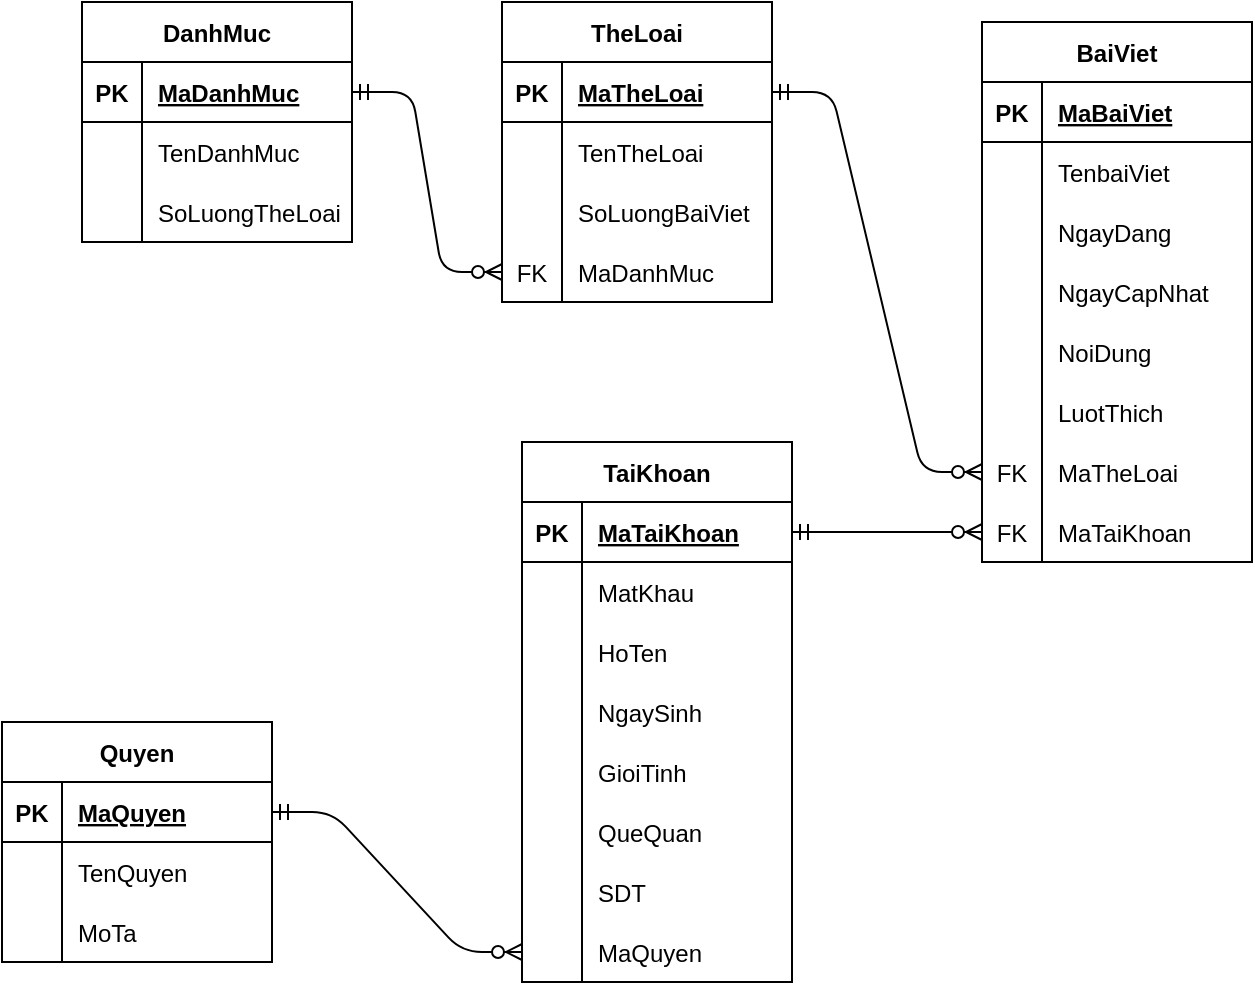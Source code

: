 <mxfile version="13.9.9" type="device"><diagram id="PYRPs8L_-Q9jTA08Tob5" name="Page-1"><mxGraphModel dx="1278" dy="616" grid="1" gridSize="10" guides="1" tooltips="1" connect="1" arrows="1" fold="1" page="1" pageScale="1" pageWidth="850" pageHeight="1100" math="0" shadow="0"><root><mxCell id="0"/><mxCell id="1" parent="0"/><mxCell id="t483EoteGduFBS99S747-1" value="DanhMuc" style="shape=table;startSize=30;container=1;collapsible=1;childLayout=tableLayout;fixedRows=1;rowLines=0;fontStyle=1;align=center;resizeLast=1;" vertex="1" parent="1"><mxGeometry x="70" y="70" width="135" height="120" as="geometry"/></mxCell><mxCell id="t483EoteGduFBS99S747-2" value="" style="shape=partialRectangle;collapsible=0;dropTarget=0;pointerEvents=0;fillColor=none;top=0;left=0;bottom=1;right=0;points=[[0,0.5],[1,0.5]];portConstraint=eastwest;" vertex="1" parent="t483EoteGduFBS99S747-1"><mxGeometry y="30" width="135" height="30" as="geometry"/></mxCell><mxCell id="t483EoteGduFBS99S747-3" value="PK" style="shape=partialRectangle;connectable=0;fillColor=none;top=0;left=0;bottom=0;right=0;fontStyle=1;overflow=hidden;" vertex="1" parent="t483EoteGduFBS99S747-2"><mxGeometry width="30" height="30" as="geometry"/></mxCell><mxCell id="t483EoteGduFBS99S747-4" value="MaDanhMuc" style="shape=partialRectangle;connectable=0;fillColor=none;top=0;left=0;bottom=0;right=0;align=left;spacingLeft=6;fontStyle=5;overflow=hidden;" vertex="1" parent="t483EoteGduFBS99S747-2"><mxGeometry x="30" width="105" height="30" as="geometry"/></mxCell><mxCell id="t483EoteGduFBS99S747-5" value="" style="shape=partialRectangle;collapsible=0;dropTarget=0;pointerEvents=0;fillColor=none;top=0;left=0;bottom=0;right=0;points=[[0,0.5],[1,0.5]];portConstraint=eastwest;" vertex="1" parent="t483EoteGduFBS99S747-1"><mxGeometry y="60" width="135" height="30" as="geometry"/></mxCell><mxCell id="t483EoteGduFBS99S747-6" value="" style="shape=partialRectangle;connectable=0;fillColor=none;top=0;left=0;bottom=0;right=0;editable=1;overflow=hidden;" vertex="1" parent="t483EoteGduFBS99S747-5"><mxGeometry width="30" height="30" as="geometry"/></mxCell><mxCell id="t483EoteGduFBS99S747-7" value="TenDanhMuc" style="shape=partialRectangle;connectable=0;fillColor=none;top=0;left=0;bottom=0;right=0;align=left;spacingLeft=6;overflow=hidden;" vertex="1" parent="t483EoteGduFBS99S747-5"><mxGeometry x="30" width="105" height="30" as="geometry"/></mxCell><mxCell id="t483EoteGduFBS99S747-8" value="" style="shape=partialRectangle;collapsible=0;dropTarget=0;pointerEvents=0;fillColor=none;top=0;left=0;bottom=0;right=0;points=[[0,0.5],[1,0.5]];portConstraint=eastwest;" vertex="1" parent="t483EoteGduFBS99S747-1"><mxGeometry y="90" width="135" height="30" as="geometry"/></mxCell><mxCell id="t483EoteGduFBS99S747-9" value="" style="shape=partialRectangle;connectable=0;fillColor=none;top=0;left=0;bottom=0;right=0;editable=1;overflow=hidden;" vertex="1" parent="t483EoteGduFBS99S747-8"><mxGeometry width="30" height="30" as="geometry"/></mxCell><mxCell id="t483EoteGduFBS99S747-10" value="SoLuongTheLoai" style="shape=partialRectangle;connectable=0;fillColor=none;top=0;left=0;bottom=0;right=0;align=left;spacingLeft=6;overflow=hidden;" vertex="1" parent="t483EoteGduFBS99S747-8"><mxGeometry x="30" width="105" height="30" as="geometry"/></mxCell><mxCell id="t483EoteGduFBS99S747-14" value="TheLoai" style="shape=table;startSize=30;container=1;collapsible=1;childLayout=tableLayout;fixedRows=1;rowLines=0;fontStyle=1;align=center;resizeLast=1;" vertex="1" parent="1"><mxGeometry x="280" y="70" width="135" height="150" as="geometry"/></mxCell><mxCell id="t483EoteGduFBS99S747-15" value="" style="shape=partialRectangle;collapsible=0;dropTarget=0;pointerEvents=0;fillColor=none;top=0;left=0;bottom=1;right=0;points=[[0,0.5],[1,0.5]];portConstraint=eastwest;" vertex="1" parent="t483EoteGduFBS99S747-14"><mxGeometry y="30" width="135" height="30" as="geometry"/></mxCell><mxCell id="t483EoteGduFBS99S747-16" value="PK" style="shape=partialRectangle;connectable=0;fillColor=none;top=0;left=0;bottom=0;right=0;fontStyle=1;overflow=hidden;" vertex="1" parent="t483EoteGduFBS99S747-15"><mxGeometry width="30" height="30" as="geometry"/></mxCell><mxCell id="t483EoteGduFBS99S747-17" value="MaTheLoai" style="shape=partialRectangle;connectable=0;fillColor=none;top=0;left=0;bottom=0;right=0;align=left;spacingLeft=6;fontStyle=5;overflow=hidden;" vertex="1" parent="t483EoteGduFBS99S747-15"><mxGeometry x="30" width="105" height="30" as="geometry"/></mxCell><mxCell id="t483EoteGduFBS99S747-18" value="" style="shape=partialRectangle;collapsible=0;dropTarget=0;pointerEvents=0;fillColor=none;top=0;left=0;bottom=0;right=0;points=[[0,0.5],[1,0.5]];portConstraint=eastwest;" vertex="1" parent="t483EoteGduFBS99S747-14"><mxGeometry y="60" width="135" height="30" as="geometry"/></mxCell><mxCell id="t483EoteGduFBS99S747-19" value="" style="shape=partialRectangle;connectable=0;fillColor=none;top=0;left=0;bottom=0;right=0;editable=1;overflow=hidden;" vertex="1" parent="t483EoteGduFBS99S747-18"><mxGeometry width="30" height="30" as="geometry"/></mxCell><mxCell id="t483EoteGduFBS99S747-20" value="TenTheLoai" style="shape=partialRectangle;connectable=0;fillColor=none;top=0;left=0;bottom=0;right=0;align=left;spacingLeft=6;overflow=hidden;" vertex="1" parent="t483EoteGduFBS99S747-18"><mxGeometry x="30" width="105" height="30" as="geometry"/></mxCell><mxCell id="t483EoteGduFBS99S747-21" value="" style="shape=partialRectangle;collapsible=0;dropTarget=0;pointerEvents=0;fillColor=none;top=0;left=0;bottom=0;right=0;points=[[0,0.5],[1,0.5]];portConstraint=eastwest;" vertex="1" parent="t483EoteGduFBS99S747-14"><mxGeometry y="90" width="135" height="30" as="geometry"/></mxCell><mxCell id="t483EoteGduFBS99S747-22" value="" style="shape=partialRectangle;connectable=0;fillColor=none;top=0;left=0;bottom=0;right=0;editable=1;overflow=hidden;" vertex="1" parent="t483EoteGduFBS99S747-21"><mxGeometry width="30" height="30" as="geometry"/></mxCell><mxCell id="t483EoteGduFBS99S747-23" value="SoLuongBaiViet" style="shape=partialRectangle;connectable=0;fillColor=none;top=0;left=0;bottom=0;right=0;align=left;spacingLeft=6;overflow=hidden;" vertex="1" parent="t483EoteGduFBS99S747-21"><mxGeometry x="30" width="105" height="30" as="geometry"/></mxCell><mxCell id="t483EoteGduFBS99S747-24" value="" style="shape=partialRectangle;collapsible=0;dropTarget=0;pointerEvents=0;fillColor=none;top=0;left=0;bottom=0;right=0;points=[[0,0.5],[1,0.5]];portConstraint=eastwest;" vertex="1" parent="t483EoteGduFBS99S747-14"><mxGeometry y="120" width="135" height="30" as="geometry"/></mxCell><mxCell id="t483EoteGduFBS99S747-25" value="FK" style="shape=partialRectangle;connectable=0;fillColor=none;top=0;left=0;bottom=0;right=0;editable=1;overflow=hidden;" vertex="1" parent="t483EoteGduFBS99S747-24"><mxGeometry width="30" height="30" as="geometry"/></mxCell><mxCell id="t483EoteGduFBS99S747-26" value="MaDanhMuc" style="shape=partialRectangle;connectable=0;fillColor=none;top=0;left=0;bottom=0;right=0;align=left;spacingLeft=6;overflow=hidden;" vertex="1" parent="t483EoteGduFBS99S747-24"><mxGeometry x="30" width="105" height="30" as="geometry"/></mxCell><mxCell id="t483EoteGduFBS99S747-27" value="BaiViet" style="shape=table;startSize=30;container=1;collapsible=1;childLayout=tableLayout;fixedRows=1;rowLines=0;fontStyle=1;align=center;resizeLast=1;" vertex="1" parent="1"><mxGeometry x="520" y="80" width="135" height="270" as="geometry"/></mxCell><mxCell id="t483EoteGduFBS99S747-28" value="" style="shape=partialRectangle;collapsible=0;dropTarget=0;pointerEvents=0;fillColor=none;top=0;left=0;bottom=1;right=0;points=[[0,0.5],[1,0.5]];portConstraint=eastwest;" vertex="1" parent="t483EoteGduFBS99S747-27"><mxGeometry y="30" width="135" height="30" as="geometry"/></mxCell><mxCell id="t483EoteGduFBS99S747-29" value="PK" style="shape=partialRectangle;connectable=0;fillColor=none;top=0;left=0;bottom=0;right=0;fontStyle=1;overflow=hidden;" vertex="1" parent="t483EoteGduFBS99S747-28"><mxGeometry width="30" height="30" as="geometry"/></mxCell><mxCell id="t483EoteGduFBS99S747-30" value="MaBaiViet" style="shape=partialRectangle;connectable=0;fillColor=none;top=0;left=0;bottom=0;right=0;align=left;spacingLeft=6;fontStyle=5;overflow=hidden;" vertex="1" parent="t483EoteGduFBS99S747-28"><mxGeometry x="30" width="105" height="30" as="geometry"/></mxCell><mxCell id="t483EoteGduFBS99S747-31" value="" style="shape=partialRectangle;collapsible=0;dropTarget=0;pointerEvents=0;fillColor=none;top=0;left=0;bottom=0;right=0;points=[[0,0.5],[1,0.5]];portConstraint=eastwest;" vertex="1" parent="t483EoteGduFBS99S747-27"><mxGeometry y="60" width="135" height="30" as="geometry"/></mxCell><mxCell id="t483EoteGduFBS99S747-32" value="" style="shape=partialRectangle;connectable=0;fillColor=none;top=0;left=0;bottom=0;right=0;editable=1;overflow=hidden;" vertex="1" parent="t483EoteGduFBS99S747-31"><mxGeometry width="30" height="30" as="geometry"/></mxCell><mxCell id="t483EoteGduFBS99S747-33" value="TenbaiViet" style="shape=partialRectangle;connectable=0;fillColor=none;top=0;left=0;bottom=0;right=0;align=left;spacingLeft=6;overflow=hidden;" vertex="1" parent="t483EoteGduFBS99S747-31"><mxGeometry x="30" width="105" height="30" as="geometry"/></mxCell><mxCell id="t483EoteGduFBS99S747-34" value="" style="shape=partialRectangle;collapsible=0;dropTarget=0;pointerEvents=0;fillColor=none;top=0;left=0;bottom=0;right=0;points=[[0,0.5],[1,0.5]];portConstraint=eastwest;" vertex="1" parent="t483EoteGduFBS99S747-27"><mxGeometry y="90" width="135" height="30" as="geometry"/></mxCell><mxCell id="t483EoteGduFBS99S747-35" value="" style="shape=partialRectangle;connectable=0;fillColor=none;top=0;left=0;bottom=0;right=0;editable=1;overflow=hidden;" vertex="1" parent="t483EoteGduFBS99S747-34"><mxGeometry width="30" height="30" as="geometry"/></mxCell><mxCell id="t483EoteGduFBS99S747-36" value="NgayDang" style="shape=partialRectangle;connectable=0;fillColor=none;top=0;left=0;bottom=0;right=0;align=left;spacingLeft=6;overflow=hidden;" vertex="1" parent="t483EoteGduFBS99S747-34"><mxGeometry x="30" width="105" height="30" as="geometry"/></mxCell><mxCell id="t483EoteGduFBS99S747-37" value="" style="shape=partialRectangle;collapsible=0;dropTarget=0;pointerEvents=0;fillColor=none;top=0;left=0;bottom=0;right=0;points=[[0,0.5],[1,0.5]];portConstraint=eastwest;" vertex="1" parent="t483EoteGduFBS99S747-27"><mxGeometry y="120" width="135" height="30" as="geometry"/></mxCell><mxCell id="t483EoteGduFBS99S747-38" value="" style="shape=partialRectangle;connectable=0;fillColor=none;top=0;left=0;bottom=0;right=0;editable=1;overflow=hidden;" vertex="1" parent="t483EoteGduFBS99S747-37"><mxGeometry width="30" height="30" as="geometry"/></mxCell><mxCell id="t483EoteGduFBS99S747-39" value="NgayCapNhat" style="shape=partialRectangle;connectable=0;fillColor=none;top=0;left=0;bottom=0;right=0;align=left;spacingLeft=6;overflow=hidden;" vertex="1" parent="t483EoteGduFBS99S747-37"><mxGeometry x="30" width="105" height="30" as="geometry"/></mxCell><mxCell id="t483EoteGduFBS99S747-40" value="" style="shape=partialRectangle;collapsible=0;dropTarget=0;pointerEvents=0;fillColor=none;top=0;left=0;bottom=0;right=0;points=[[0,0.5],[1,0.5]];portConstraint=eastwest;" vertex="1" parent="t483EoteGduFBS99S747-27"><mxGeometry y="150" width="135" height="30" as="geometry"/></mxCell><mxCell id="t483EoteGduFBS99S747-41" value="" style="shape=partialRectangle;connectable=0;fillColor=none;top=0;left=0;bottom=0;right=0;editable=1;overflow=hidden;" vertex="1" parent="t483EoteGduFBS99S747-40"><mxGeometry width="30" height="30" as="geometry"/></mxCell><mxCell id="t483EoteGduFBS99S747-42" value="NoiDung" style="shape=partialRectangle;connectable=0;fillColor=none;top=0;left=0;bottom=0;right=0;align=left;spacingLeft=6;overflow=hidden;" vertex="1" parent="t483EoteGduFBS99S747-40"><mxGeometry x="30" width="105" height="30" as="geometry"/></mxCell><mxCell id="t483EoteGduFBS99S747-43" value="" style="shape=partialRectangle;collapsible=0;dropTarget=0;pointerEvents=0;fillColor=none;top=0;left=0;bottom=0;right=0;points=[[0,0.5],[1,0.5]];portConstraint=eastwest;" vertex="1" parent="t483EoteGduFBS99S747-27"><mxGeometry y="180" width="135" height="30" as="geometry"/></mxCell><mxCell id="t483EoteGduFBS99S747-44" value="" style="shape=partialRectangle;connectable=0;fillColor=none;top=0;left=0;bottom=0;right=0;editable=1;overflow=hidden;" vertex="1" parent="t483EoteGduFBS99S747-43"><mxGeometry width="30" height="30" as="geometry"/></mxCell><mxCell id="t483EoteGduFBS99S747-45" value="LuotThich" style="shape=partialRectangle;connectable=0;fillColor=none;top=0;left=0;bottom=0;right=0;align=left;spacingLeft=6;overflow=hidden;" vertex="1" parent="t483EoteGduFBS99S747-43"><mxGeometry x="30" width="105" height="30" as="geometry"/></mxCell><mxCell id="t483EoteGduFBS99S747-52" value="" style="shape=partialRectangle;collapsible=0;dropTarget=0;pointerEvents=0;fillColor=none;top=0;left=0;bottom=0;right=0;points=[[0,0.5],[1,0.5]];portConstraint=eastwest;" vertex="1" parent="t483EoteGduFBS99S747-27"><mxGeometry y="210" width="135" height="30" as="geometry"/></mxCell><mxCell id="t483EoteGduFBS99S747-53" value="FK" style="shape=partialRectangle;connectable=0;fillColor=none;top=0;left=0;bottom=0;right=0;editable=1;overflow=hidden;" vertex="1" parent="t483EoteGduFBS99S747-52"><mxGeometry width="30" height="30" as="geometry"/></mxCell><mxCell id="t483EoteGduFBS99S747-54" value="MaTheLoai" style="shape=partialRectangle;connectable=0;fillColor=none;top=0;left=0;bottom=0;right=0;align=left;spacingLeft=6;overflow=hidden;" vertex="1" parent="t483EoteGduFBS99S747-52"><mxGeometry x="30" width="105" height="30" as="geometry"/></mxCell><mxCell id="t483EoteGduFBS99S747-93" value="" style="shape=partialRectangle;collapsible=0;dropTarget=0;pointerEvents=0;fillColor=none;top=0;left=0;bottom=0;right=0;points=[[0,0.5],[1,0.5]];portConstraint=eastwest;" vertex="1" parent="t483EoteGduFBS99S747-27"><mxGeometry y="240" width="135" height="30" as="geometry"/></mxCell><mxCell id="t483EoteGduFBS99S747-94" value="FK" style="shape=partialRectangle;connectable=0;fillColor=none;top=0;left=0;bottom=0;right=0;editable=1;overflow=hidden;" vertex="1" parent="t483EoteGduFBS99S747-93"><mxGeometry width="30" height="30" as="geometry"/></mxCell><mxCell id="t483EoteGduFBS99S747-95" value="MaTaiKhoan" style="shape=partialRectangle;connectable=0;fillColor=none;top=0;left=0;bottom=0;right=0;align=left;spacingLeft=6;overflow=hidden;" vertex="1" parent="t483EoteGduFBS99S747-93"><mxGeometry x="30" width="105" height="30" as="geometry"/></mxCell><mxCell id="t483EoteGduFBS99S747-55" value="" style="edgeStyle=entityRelationEdgeStyle;fontSize=12;html=1;endArrow=ERzeroToMany;startArrow=ERmandOne;exitX=1;exitY=0.5;exitDx=0;exitDy=0;" edge="1" parent="1" source="t483EoteGduFBS99S747-2" target="t483EoteGduFBS99S747-24"><mxGeometry width="100" height="100" relative="1" as="geometry"><mxPoint x="380" y="370" as="sourcePoint"/><mxPoint x="480" y="270" as="targetPoint"/></mxGeometry></mxCell><mxCell id="t483EoteGduFBS99S747-56" value="" style="edgeStyle=entityRelationEdgeStyle;fontSize=12;html=1;endArrow=ERzeroToMany;startArrow=ERmandOne;exitX=1;exitY=0.5;exitDx=0;exitDy=0;" edge="1" parent="1" source="t483EoteGduFBS99S747-15" target="t483EoteGduFBS99S747-52"><mxGeometry width="100" height="100" relative="1" as="geometry"><mxPoint x="215" y="125" as="sourcePoint"/><mxPoint x="290" y="215" as="targetPoint"/></mxGeometry></mxCell><mxCell id="t483EoteGduFBS99S747-57" value="TaiKhoan" style="shape=table;startSize=30;container=1;collapsible=1;childLayout=tableLayout;fixedRows=1;rowLines=0;fontStyle=1;align=center;resizeLast=1;" vertex="1" parent="1"><mxGeometry x="290" y="290" width="135" height="270" as="geometry"/></mxCell><mxCell id="t483EoteGduFBS99S747-58" value="" style="shape=partialRectangle;collapsible=0;dropTarget=0;pointerEvents=0;fillColor=none;top=0;left=0;bottom=1;right=0;points=[[0,0.5],[1,0.5]];portConstraint=eastwest;" vertex="1" parent="t483EoteGduFBS99S747-57"><mxGeometry y="30" width="135" height="30" as="geometry"/></mxCell><mxCell id="t483EoteGduFBS99S747-59" value="PK" style="shape=partialRectangle;connectable=0;fillColor=none;top=0;left=0;bottom=0;right=0;fontStyle=1;overflow=hidden;" vertex="1" parent="t483EoteGduFBS99S747-58"><mxGeometry width="30" height="30" as="geometry"/></mxCell><mxCell id="t483EoteGduFBS99S747-60" value="MaTaiKhoan" style="shape=partialRectangle;connectable=0;fillColor=none;top=0;left=0;bottom=0;right=0;align=left;spacingLeft=6;fontStyle=5;overflow=hidden;" vertex="1" parent="t483EoteGduFBS99S747-58"><mxGeometry x="30" width="105" height="30" as="geometry"/></mxCell><mxCell id="t483EoteGduFBS99S747-61" value="" style="shape=partialRectangle;collapsible=0;dropTarget=0;pointerEvents=0;fillColor=none;top=0;left=0;bottom=0;right=0;points=[[0,0.5],[1,0.5]];portConstraint=eastwest;" vertex="1" parent="t483EoteGduFBS99S747-57"><mxGeometry y="60" width="135" height="30" as="geometry"/></mxCell><mxCell id="t483EoteGduFBS99S747-62" value="" style="shape=partialRectangle;connectable=0;fillColor=none;top=0;left=0;bottom=0;right=0;editable=1;overflow=hidden;" vertex="1" parent="t483EoteGduFBS99S747-61"><mxGeometry width="30" height="30" as="geometry"/></mxCell><mxCell id="t483EoteGduFBS99S747-63" value="MatKhau" style="shape=partialRectangle;connectable=0;fillColor=none;top=0;left=0;bottom=0;right=0;align=left;spacingLeft=6;overflow=hidden;" vertex="1" parent="t483EoteGduFBS99S747-61"><mxGeometry x="30" width="105" height="30" as="geometry"/></mxCell><mxCell id="t483EoteGduFBS99S747-64" value="" style="shape=partialRectangle;collapsible=0;dropTarget=0;pointerEvents=0;fillColor=none;top=0;left=0;bottom=0;right=0;points=[[0,0.5],[1,0.5]];portConstraint=eastwest;" vertex="1" parent="t483EoteGduFBS99S747-57"><mxGeometry y="90" width="135" height="30" as="geometry"/></mxCell><mxCell id="t483EoteGduFBS99S747-65" value="" style="shape=partialRectangle;connectable=0;fillColor=none;top=0;left=0;bottom=0;right=0;editable=1;overflow=hidden;" vertex="1" parent="t483EoteGduFBS99S747-64"><mxGeometry width="30" height="30" as="geometry"/></mxCell><mxCell id="t483EoteGduFBS99S747-66" value="HoTen" style="shape=partialRectangle;connectable=0;fillColor=none;top=0;left=0;bottom=0;right=0;align=left;spacingLeft=6;overflow=hidden;" vertex="1" parent="t483EoteGduFBS99S747-64"><mxGeometry x="30" width="105" height="30" as="geometry"/></mxCell><mxCell id="t483EoteGduFBS99S747-67" value="" style="shape=partialRectangle;collapsible=0;dropTarget=0;pointerEvents=0;fillColor=none;top=0;left=0;bottom=0;right=0;points=[[0,0.5],[1,0.5]];portConstraint=eastwest;" vertex="1" parent="t483EoteGduFBS99S747-57"><mxGeometry y="120" width="135" height="30" as="geometry"/></mxCell><mxCell id="t483EoteGduFBS99S747-68" value="" style="shape=partialRectangle;connectable=0;fillColor=none;top=0;left=0;bottom=0;right=0;editable=1;overflow=hidden;" vertex="1" parent="t483EoteGduFBS99S747-67"><mxGeometry width="30" height="30" as="geometry"/></mxCell><mxCell id="t483EoteGduFBS99S747-69" value="NgaySinh" style="shape=partialRectangle;connectable=0;fillColor=none;top=0;left=0;bottom=0;right=0;align=left;spacingLeft=6;overflow=hidden;" vertex="1" parent="t483EoteGduFBS99S747-67"><mxGeometry x="30" width="105" height="30" as="geometry"/></mxCell><mxCell id="t483EoteGduFBS99S747-70" value="" style="shape=partialRectangle;collapsible=0;dropTarget=0;pointerEvents=0;fillColor=none;top=0;left=0;bottom=0;right=0;points=[[0,0.5],[1,0.5]];portConstraint=eastwest;" vertex="1" parent="t483EoteGduFBS99S747-57"><mxGeometry y="150" width="135" height="30" as="geometry"/></mxCell><mxCell id="t483EoteGduFBS99S747-71" value="" style="shape=partialRectangle;connectable=0;fillColor=none;top=0;left=0;bottom=0;right=0;editable=1;overflow=hidden;" vertex="1" parent="t483EoteGduFBS99S747-70"><mxGeometry width="30" height="30" as="geometry"/></mxCell><mxCell id="t483EoteGduFBS99S747-72" value="GioiTinh" style="shape=partialRectangle;connectable=0;fillColor=none;top=0;left=0;bottom=0;right=0;align=left;spacingLeft=6;overflow=hidden;" vertex="1" parent="t483EoteGduFBS99S747-70"><mxGeometry x="30" width="105" height="30" as="geometry"/></mxCell><mxCell id="t483EoteGduFBS99S747-73" value="" style="shape=partialRectangle;collapsible=0;dropTarget=0;pointerEvents=0;fillColor=none;top=0;left=0;bottom=0;right=0;points=[[0,0.5],[1,0.5]];portConstraint=eastwest;" vertex="1" parent="t483EoteGduFBS99S747-57"><mxGeometry y="180" width="135" height="30" as="geometry"/></mxCell><mxCell id="t483EoteGduFBS99S747-74" value="" style="shape=partialRectangle;connectable=0;fillColor=none;top=0;left=0;bottom=0;right=0;editable=1;overflow=hidden;" vertex="1" parent="t483EoteGduFBS99S747-73"><mxGeometry width="30" height="30" as="geometry"/></mxCell><mxCell id="t483EoteGduFBS99S747-75" value="QueQuan" style="shape=partialRectangle;connectable=0;fillColor=none;top=0;left=0;bottom=0;right=0;align=left;spacingLeft=6;overflow=hidden;" vertex="1" parent="t483EoteGduFBS99S747-73"><mxGeometry x="30" width="105" height="30" as="geometry"/></mxCell><mxCell id="t483EoteGduFBS99S747-76" value="" style="shape=partialRectangle;collapsible=0;dropTarget=0;pointerEvents=0;fillColor=none;top=0;left=0;bottom=0;right=0;points=[[0,0.5],[1,0.5]];portConstraint=eastwest;" vertex="1" parent="t483EoteGduFBS99S747-57"><mxGeometry y="210" width="135" height="30" as="geometry"/></mxCell><mxCell id="t483EoteGduFBS99S747-77" value="" style="shape=partialRectangle;connectable=0;fillColor=none;top=0;left=0;bottom=0;right=0;editable=1;overflow=hidden;" vertex="1" parent="t483EoteGduFBS99S747-76"><mxGeometry width="30" height="30" as="geometry"/></mxCell><mxCell id="t483EoteGduFBS99S747-78" value="SDT" style="shape=partialRectangle;connectable=0;fillColor=none;top=0;left=0;bottom=0;right=0;align=left;spacingLeft=6;overflow=hidden;" vertex="1" parent="t483EoteGduFBS99S747-76"><mxGeometry x="30" width="105" height="30" as="geometry"/></mxCell><mxCell id="t483EoteGduFBS99S747-90" value="" style="shape=partialRectangle;collapsible=0;dropTarget=0;pointerEvents=0;fillColor=none;top=0;left=0;bottom=0;right=0;points=[[0,0.5],[1,0.5]];portConstraint=eastwest;" vertex="1" parent="t483EoteGduFBS99S747-57"><mxGeometry y="240" width="135" height="30" as="geometry"/></mxCell><mxCell id="t483EoteGduFBS99S747-91" value="" style="shape=partialRectangle;connectable=0;fillColor=none;top=0;left=0;bottom=0;right=0;editable=1;overflow=hidden;" vertex="1" parent="t483EoteGduFBS99S747-90"><mxGeometry width="30" height="30" as="geometry"/></mxCell><mxCell id="t483EoteGduFBS99S747-92" value="MaQuyen" style="shape=partialRectangle;connectable=0;fillColor=none;top=0;left=0;bottom=0;right=0;align=left;spacingLeft=6;overflow=hidden;" vertex="1" parent="t483EoteGduFBS99S747-90"><mxGeometry x="30" width="105" height="30" as="geometry"/></mxCell><mxCell id="t483EoteGduFBS99S747-79" value="Quyen" style="shape=table;startSize=30;container=1;collapsible=1;childLayout=tableLayout;fixedRows=1;rowLines=0;fontStyle=1;align=center;resizeLast=1;" vertex="1" parent="1"><mxGeometry x="30" y="430" width="135" height="120" as="geometry"/></mxCell><mxCell id="t483EoteGduFBS99S747-80" value="" style="shape=partialRectangle;collapsible=0;dropTarget=0;pointerEvents=0;fillColor=none;top=0;left=0;bottom=1;right=0;points=[[0,0.5],[1,0.5]];portConstraint=eastwest;" vertex="1" parent="t483EoteGduFBS99S747-79"><mxGeometry y="30" width="135" height="30" as="geometry"/></mxCell><mxCell id="t483EoteGduFBS99S747-81" value="PK" style="shape=partialRectangle;connectable=0;fillColor=none;top=0;left=0;bottom=0;right=0;fontStyle=1;overflow=hidden;" vertex="1" parent="t483EoteGduFBS99S747-80"><mxGeometry width="30" height="30" as="geometry"/></mxCell><mxCell id="t483EoteGduFBS99S747-82" value="MaQuyen" style="shape=partialRectangle;connectable=0;fillColor=none;top=0;left=0;bottom=0;right=0;align=left;spacingLeft=6;fontStyle=5;overflow=hidden;" vertex="1" parent="t483EoteGduFBS99S747-80"><mxGeometry x="30" width="105" height="30" as="geometry"/></mxCell><mxCell id="t483EoteGduFBS99S747-83" value="" style="shape=partialRectangle;collapsible=0;dropTarget=0;pointerEvents=0;fillColor=none;top=0;left=0;bottom=0;right=0;points=[[0,0.5],[1,0.5]];portConstraint=eastwest;" vertex="1" parent="t483EoteGduFBS99S747-79"><mxGeometry y="60" width="135" height="30" as="geometry"/></mxCell><mxCell id="t483EoteGduFBS99S747-84" value="" style="shape=partialRectangle;connectable=0;fillColor=none;top=0;left=0;bottom=0;right=0;editable=1;overflow=hidden;" vertex="1" parent="t483EoteGduFBS99S747-83"><mxGeometry width="30" height="30" as="geometry"/></mxCell><mxCell id="t483EoteGduFBS99S747-85" value="TenQuyen" style="shape=partialRectangle;connectable=0;fillColor=none;top=0;left=0;bottom=0;right=0;align=left;spacingLeft=6;overflow=hidden;" vertex="1" parent="t483EoteGduFBS99S747-83"><mxGeometry x="30" width="105" height="30" as="geometry"/></mxCell><mxCell id="t483EoteGduFBS99S747-86" value="" style="shape=partialRectangle;collapsible=0;dropTarget=0;pointerEvents=0;fillColor=none;top=0;left=0;bottom=0;right=0;points=[[0,0.5],[1,0.5]];portConstraint=eastwest;" vertex="1" parent="t483EoteGduFBS99S747-79"><mxGeometry y="90" width="135" height="30" as="geometry"/></mxCell><mxCell id="t483EoteGduFBS99S747-87" value="" style="shape=partialRectangle;connectable=0;fillColor=none;top=0;left=0;bottom=0;right=0;editable=1;overflow=hidden;" vertex="1" parent="t483EoteGduFBS99S747-86"><mxGeometry width="30" height="30" as="geometry"/></mxCell><mxCell id="t483EoteGduFBS99S747-88" value="MoTa" style="shape=partialRectangle;connectable=0;fillColor=none;top=0;left=0;bottom=0;right=0;align=left;spacingLeft=6;overflow=hidden;" vertex="1" parent="t483EoteGduFBS99S747-86"><mxGeometry x="30" width="105" height="30" as="geometry"/></mxCell><mxCell id="t483EoteGduFBS99S747-89" value="" style="edgeStyle=entityRelationEdgeStyle;fontSize=12;html=1;endArrow=ERzeroToMany;startArrow=ERmandOne;exitX=1;exitY=0.5;exitDx=0;exitDy=0;" edge="1" parent="1" source="t483EoteGduFBS99S747-80" target="t483EoteGduFBS99S747-90"><mxGeometry width="100" height="100" relative="1" as="geometry"><mxPoint x="370" y="370" as="sourcePoint"/><mxPoint x="470" y="270" as="targetPoint"/></mxGeometry></mxCell><mxCell id="t483EoteGduFBS99S747-96" value="" style="edgeStyle=entityRelationEdgeStyle;fontSize=12;html=1;endArrow=ERzeroToMany;startArrow=ERmandOne;entryX=0;entryY=0.5;entryDx=0;entryDy=0;" edge="1" parent="1" source="t483EoteGduFBS99S747-58" target="t483EoteGduFBS99S747-93"><mxGeometry width="100" height="100" relative="1" as="geometry"><mxPoint x="175" y="485" as="sourcePoint"/><mxPoint x="300" y="555" as="targetPoint"/></mxGeometry></mxCell></root></mxGraphModel></diagram></mxfile>
